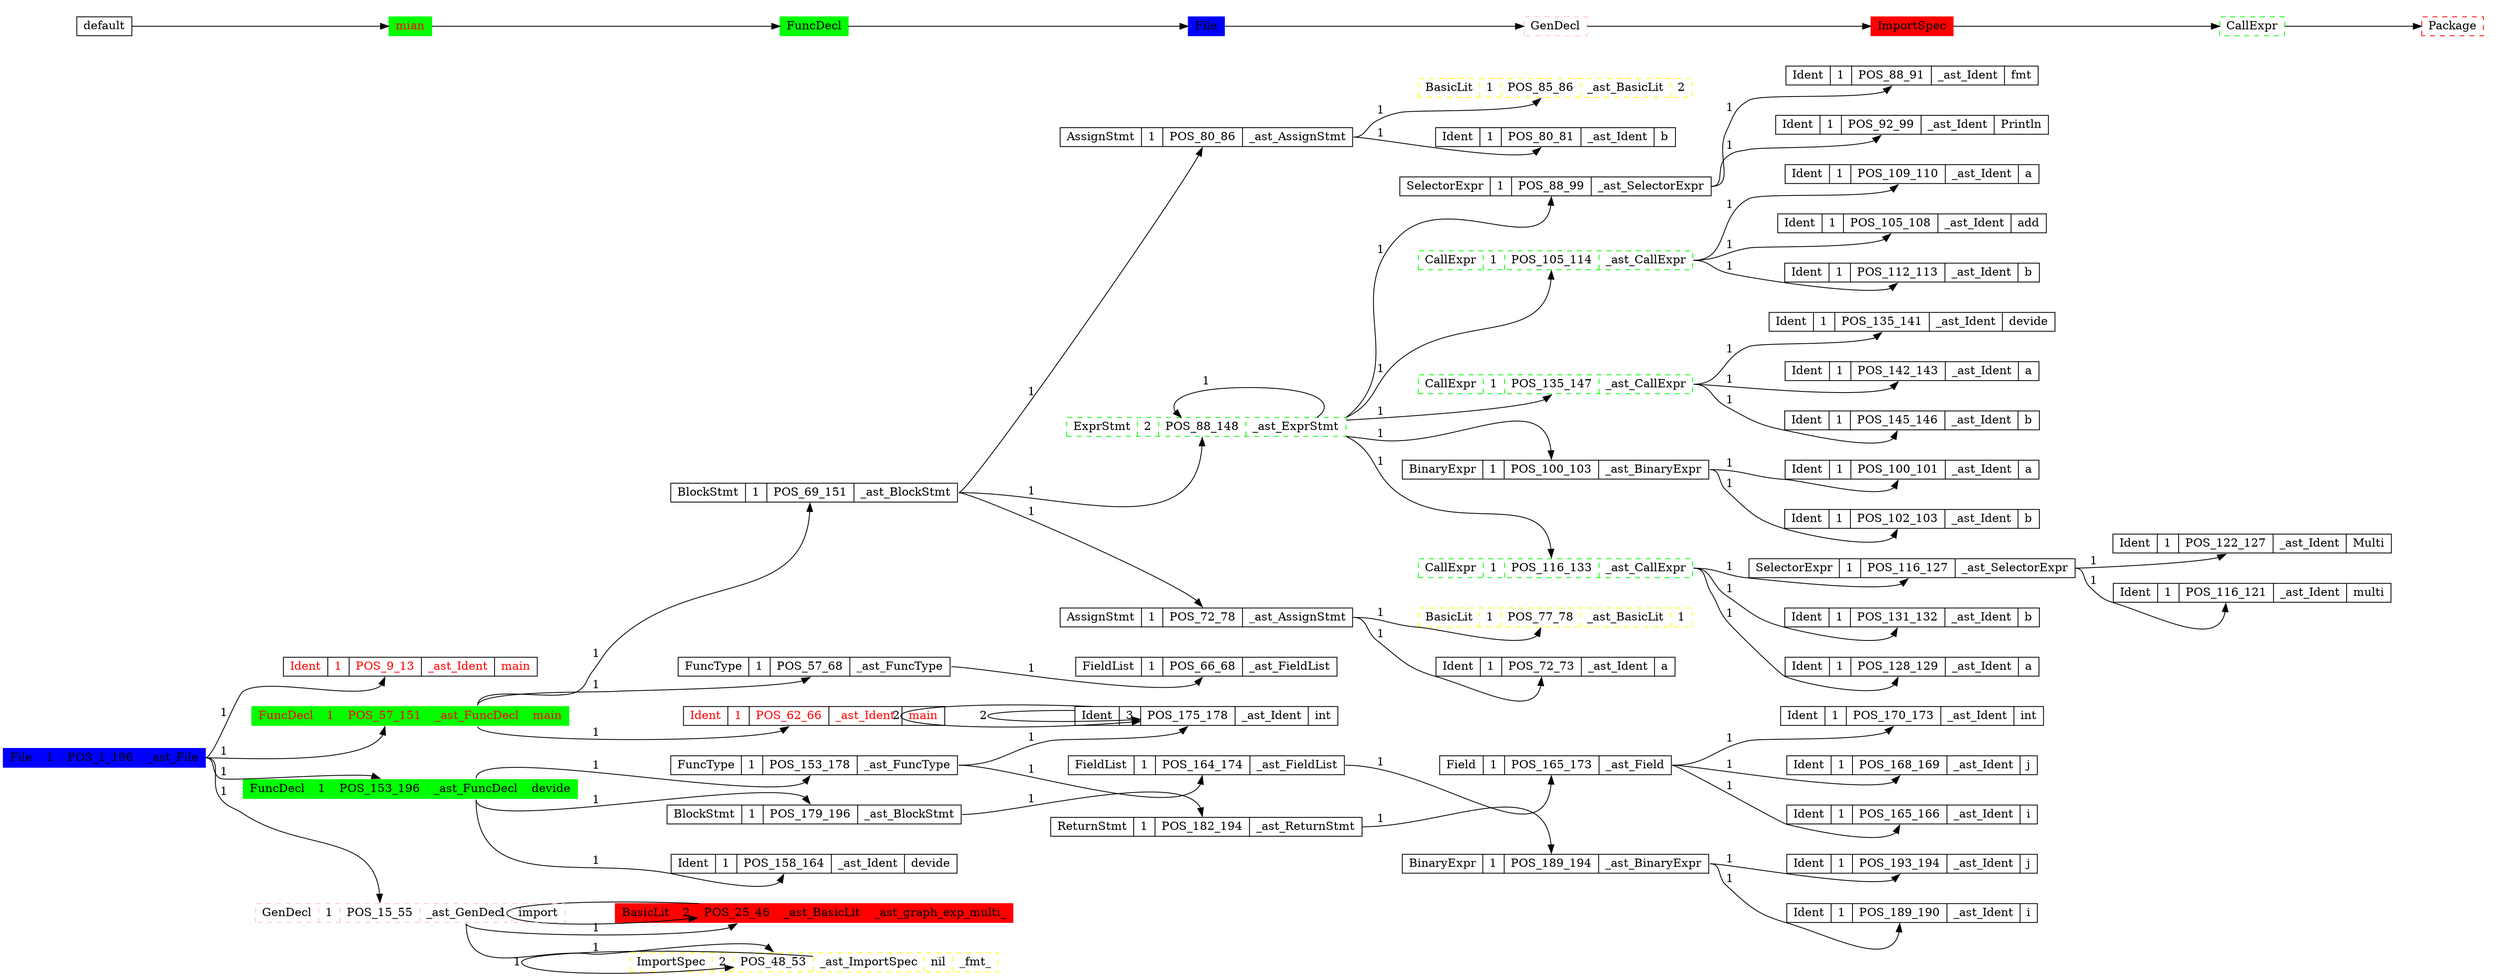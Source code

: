 digraph g {
    nodesep = .5;
    rankdir = LR;    //指定绘图的方向 (LR从左到右绘制)
   	node[shape=record, width=.1, height=.1,color=red,style=filled,fontcolor=black];
	POS_25_46[label="{<ImportSpec> ImportSpec  |<count> 2  |<POS_25_46> POS_25_46 |<_ast_ImportSpec> _ast_ImportSpec |<nil> nil |<_ast_graph_exp_multi_> _ast_graph_exp_multi_ }"];
	node[shape=record, width=.1, height=.1,color=yellow,style=dashed];
	POS_85_86[label="{<BasicLit> BasicLit  |<count> 1  |<POS_85_86> POS_85_86 |<_ast_BasicLit> _ast_BasicLit |<2> 2 }"];
	node[shape=record, width=.1, height=.1,color=black,style=solid,fontcolor=black];
	POS_170_173[label="{<Ident> Ident  |<count> 1  |<POS_170_173> POS_170_173 |<_ast_Ident> _ast_Ident |<int> int }"];
	node[shape=record, width=.1, height=.1,color=black,style=solid,fontcolor=black];
	POS_116_127[label="{<SelectorExpr> SelectorExpr  |<count> 1  |<POS_116_127> POS_116_127 |<_ast_SelectorExpr> _ast_SelectorExpr }"];
	node[shape=record, width=.1, height=.1,color=yellow,style=dashed];
	POS_77_78[label="{<BasicLit> BasicLit  |<count> 1  |<POS_77_78> POS_77_78 |<_ast_BasicLit> _ast_BasicLit |<1> 1 }"];
	node[shape=record, width=.1, height=.1,color=black,style=solid,fontcolor=black];
	POS_88_99[label="{<SelectorExpr> SelectorExpr  |<count> 1  |<POS_88_99> POS_88_99 |<_ast_SelectorExpr> _ast_SelectorExpr }"];
	node[shape=record, width=.1, height=.1,color=green,style=dashed];
	POS_105_114[label="{<CallExpr> CallExpr  |<count> 1  |<POS_105_114> POS_105_114 |<_ast_CallExpr> _ast_CallExpr }"];
	node[shape=record, width=.1, height=.1,color=green,style=dashed];
	POS_135_147[label="{<CallExpr> CallExpr  |<count> 1  |<POS_135_147> POS_135_147 |<_ast_CallExpr> _ast_CallExpr }"];
	node[shape=record, width=.1, height=.1,color=black,style=solid,fontcolor=black];
	POS_69_151[label="{<BlockStmt> BlockStmt  |<count> 1  |<POS_69_151> POS_69_151 |<_ast_BlockStmt> _ast_BlockStmt }"];
	node[shape=record, width=.1, height=.1,color=black,style=solid,fontcolor=black];
	POS_100_101[label="{<Ident> Ident  |<count> 1  |<POS_100_101> POS_100_101 |<_ast_Ident> _ast_Ident |<a> a }"];
	node[shape=record, width=.1, height=.1,color=black,style=solid,fontcolor=black];
	POS_122_127[label="{<Ident> Ident  |<count> 1  |<POS_122_127> POS_122_127 |<_ast_Ident> _ast_Ident |<Multi> Multi }"];
	node[shape=record, width=.1, height=.1,color=black,style=solid,fontcolor=black];
	POS_135_141[label="{<Ident> Ident  |<count> 1  |<POS_135_141> POS_135_141 |<_ast_Ident> _ast_Ident |<devide> devide }"];
	node[shape=record, width=.1, height=.1,color=black,style=solid,fontcolor=black];
	POS_189_194[label="{<BinaryExpr> BinaryExpr  |<count> 1  |<POS_189_194> POS_189_194 |<_ast_BinaryExpr> _ast_BinaryExpr }"];
	node[shape=record, width=.1, height=.1,color=black,style=solid,fontcolor=black];
	POS_168_169[label="{<Ident> Ident  |<count> 1  |<POS_168_169> POS_168_169 |<_ast_Ident> _ast_Ident |<j> j }"];
	node[shape=record, width=.1, height=.1,color=black,style=solid,fontcolor=red];
	POS_9_13[label="{<Ident> Ident  |<count> 1  |<POS_9_13> POS_9_13 |<_ast_Ident> _ast_Ident |<main> main }"];
	node[shape=record, width=.1, height=.1,color=black,style=solid,fontcolor=black];
	POS_109_110[label="{<Ident> Ident  |<count> 1  |<POS_109_110> POS_109_110 |<_ast_Ident> _ast_Ident |<a> a }"];
	node[shape=record, width=.1, height=.1,color=black,style=solid,fontcolor=black];
	POS_153_178[label="{<FuncType> FuncType  |<count> 1  |<POS_153_178> POS_153_178 |<_ast_FuncType> _ast_FuncType }"];
	node[shape=record, width=.1, height=.1,color=yellow,style=dashed];
	POS_48_53[label="{<BasicLit> BasicLit  |<count> 2  |<POS_48_53> POS_48_53 |<_ast_BasicLit> _ast_BasicLit |<_fmt_> _fmt_ }"];
	node[shape=record, width=.1, height=.1,color=black,style=solid,fontcolor=black];
	POS_57_68[label="{<FuncType> FuncType  |<count> 1  |<POS_57_68> POS_57_68 |<_ast_FuncType> _ast_FuncType }"];
	node[shape=record, width=.1, height=.1,color=black,style=solid,fontcolor=black];
	POS_72_73[label="{<Ident> Ident  |<count> 1  |<POS_72_73> POS_72_73 |<_ast_Ident> _ast_Ident |<a> a }"];
	node[shape=record, width=.1, height=.1,color=black,style=solid,fontcolor=black];
	POS_100_103[label="{<BinaryExpr> BinaryExpr  |<count> 1  |<POS_100_103> POS_100_103 |<_ast_BinaryExpr> _ast_BinaryExpr }"];
	node[shape=record, width=.1, height=.1,color=black,style=solid,fontcolor=black];
	POS_179_196[label="{<BlockStmt> BlockStmt  |<count> 1  |<POS_179_196> POS_179_196 |<_ast_BlockStmt> _ast_BlockStmt }"];
	node[shape=record, width=.1, height=.1,color=green,style=filled,fontcolor=red];
	POS_57_151[label="{<FuncDecl> FuncDecl  |<count> 1  |<POS_57_151> POS_57_151 |<_ast_FuncDecl> _ast_FuncDecl |<main> main  }"];
	node[shape=record, width=.1, height=.1,color=black,style=solid,fontcolor=black];
	POS_80_86[label="{<AssignStmt> AssignStmt  |<count> 1  |<POS_80_86> POS_80_86 |<_ast_AssignStmt> _ast_AssignStmt }"];
	node[shape=record, width=.1, height=.1,color=black,style=solid,fontcolor=black];
	POS_102_103[label="{<Ident> Ident  |<count> 1  |<POS_102_103> POS_102_103 |<_ast_Ident> _ast_Ident |<b> b }"];
	node[shape=record, width=.1, height=.1,color=black,style=solid,fontcolor=black];
	POS_105_108[label="{<Ident> Ident  |<count> 1  |<POS_105_108> POS_105_108 |<_ast_Ident> _ast_Ident |<add> add }"];
	node[shape=record, width=.1, height=.1,color=black,style=solid,fontcolor=black];
	POS_88_91[label="{<Ident> Ident  |<count> 1  |<POS_88_91> POS_88_91 |<_ast_Ident> _ast_Ident |<fmt> fmt }"];
	node[shape=record, width=.1, height=.1,color=black,style=solid,fontcolor=black];
	POS_131_132[label="{<Ident> Ident  |<count> 1  |<POS_131_132> POS_131_132 |<_ast_Ident> _ast_Ident |<b> b }"];
	node[shape=record, width=.1, height=.1,color=black,style=solid,fontcolor=black];
	POS_142_143[label="{<Ident> Ident  |<count> 1  |<POS_142_143> POS_142_143 |<_ast_Ident> _ast_Ident |<a> a }"];
	node[shape=record, width=.1, height=.1,color=black,style=solid,fontcolor=black];
	POS_158_164[label="{<Ident> Ident  |<count> 1  |<POS_158_164> POS_158_164 |<_ast_Ident> _ast_Ident |<devide> devide }"];
	node[shape=record, width=.1, height=.1,color=black,style=solid,fontcolor=black];
	POS_116_121[label="{<Ident> Ident  |<count> 1  |<POS_116_121> POS_116_121 |<_ast_Ident> _ast_Ident |<multi> multi }"];
	node[shape=record, width=.1, height=.1,color=black,style=solid,fontcolor=black];
	POS_182_194[label="{<ReturnStmt> ReturnStmt  |<count> 1  |<POS_182_194> POS_182_194 |<_ast_ReturnStmt> _ast_ReturnStmt }"];
	node[shape=record, width=.1, height=.1,color=black,style=solid,fontcolor=black];
	POS_193_194[label="{<Ident> Ident  |<count> 1  |<POS_193_194> POS_193_194 |<_ast_Ident> _ast_Ident |<j> j }"];
	node[shape=record, width=.1, height=.1,color=yellow,style=dashed];
	POS_25_46[label="{<BasicLit> BasicLit  |<count> 2  |<POS_25_46> POS_25_46 |<_ast_BasicLit> _ast_BasicLit |<_ast_graph_exp_multi_> _ast_graph_exp_multi_ }"];
	node[shape=record, width=.1, height=.1,color=green,style=dashed];
	POS_88_148[label="{<CallExpr> CallExpr  |<count> 2  |<POS_88_148> POS_88_148 |<_ast_CallExpr> _ast_CallExpr }"];
	node[shape=record, width=.1, height=.1,color=black,style=solid,fontcolor=black];
	POS_165_173[label="{<Field> Field  |<count> 1  |<POS_165_173> POS_165_173 |<_ast_Field> _ast_Field }"];
	node[shape=record, width=.1, height=.1,color=black,style=solid,fontcolor=black];
	POS_175_178[label="{<FieldList> FieldList  |<count> 3  |<POS_175_178> POS_175_178 |<_ast_FieldList> _ast_FieldList }"];
	node[shape=record, width=.1, height=.1,color=black,style=solid,fontcolor=black];
	POS_175_178[label="{<Field> Field  |<count> 3  |<POS_175_178> POS_175_178 |<_ast_Field> _ast_Field }"];
	node[shape=record, width=.1, height=.1,color=green,style=filled];
	POS_153_196[label="{<FuncDecl> FuncDecl  |<count> 1  |<POS_153_196> POS_153_196 |<_ast_FuncDecl> _ast_FuncDecl |<devide> devide }"];
	node[shape=record, width=.1, height=.1,color=black,style=solid,fontcolor=black];
	POS_165_166[label="{<Ident> Ident  |<count> 1  |<POS_165_166> POS_165_166 |<_ast_Ident> _ast_Ident |<i> i }"];
	node[shape=record, width=.1, height=.1,color=black,style=solid,fontcolor=black];
	POS_66_68[label="{<FieldList> FieldList  |<count> 1  |<POS_66_68> POS_66_68 |<_ast_FieldList> _ast_FieldList }"];
	node[shape=record, width=.1, height=.1,color=black,style=solid,fontcolor=black];
	POS_112_113[label="{<Ident> Ident  |<count> 1  |<POS_112_113> POS_112_113 |<_ast_Ident> _ast_Ident |<b> b }"];
	node[shape=record, width=.1, height=.1,color=green,style=dashed];
	POS_116_133[label="{<CallExpr> CallExpr  |<count> 1  |<POS_116_133> POS_116_133 |<_ast_CallExpr> _ast_CallExpr }"];
	node[shape=record, width=.1, height=.1,color=black,style=solid,fontcolor=black];
	POS_128_129[label="{<Ident> Ident  |<count> 1  |<POS_128_129> POS_128_129 |<_ast_Ident> _ast_Ident |<a> a }"];
	node[shape=record, width=.1, height=.1,color=black,style=solid,fontcolor=black];
	POS_145_146[label="{<Ident> Ident  |<count> 1  |<POS_145_146> POS_145_146 |<_ast_Ident> _ast_Ident |<b> b }"];
	node[shape=record, width=.1, height=.1,color=pink,style=dashed];
	POS_15_55[label="{<GenDecl> GenDecl  |<count> 1  |<POS_15_55> POS_15_55 |<_ast_GenDecl> _ast_GenDecl |<import> import }"];
	node[shape=record, width=.1, height=.1,color=black,style=solid,fontcolor=red];
	POS_62_66[label="{<Ident> Ident  |<count> 1  |<POS_62_66> POS_62_66 |<_ast_Ident> _ast_Ident |<main> main }"];
	node[shape=record, width=.1, height=.1,color=black,style=solid,fontcolor=black];
	POS_92_99[label="{<Ident> Ident  |<count> 1  |<POS_92_99> POS_92_99 |<_ast_Ident> _ast_Ident |<Println> Println }"];
	node[shape=record, width=.1, height=.1,color=black,style=solid,fontcolor=black];
	POS_164_174[label="{<FieldList> FieldList  |<count> 1  |<POS_164_174> POS_164_174 |<_ast_FieldList> _ast_FieldList }"];
	node[shape=record, width=.1, height=.1,color=black,style=solid,fontcolor=black];
	POS_175_178[label="{<Ident> Ident  |<count> 3  |<POS_175_178> POS_175_178 |<_ast_Ident> _ast_Ident |<int> int }"];
	node[shape=record, width=.1, height=.1,color=black,style=solid,fontcolor=black];
	POS_80_81[label="{<Ident> Ident  |<count> 1  |<POS_80_81> POS_80_81 |<_ast_Ident> _ast_Ident |<b> b }"];
	node[shape=record, width=.1, height=.1,color=black,style=solid,fontcolor=black];
	POS_88_148[label="{<ExprStmt> ExprStmt  |<count> 2  |<POS_88_148> POS_88_148 |<_ast_ExprStmt> _ast_ExprStmt }"];
	node[shape=record, width=.1, height=.1,color=black,style=solid,fontcolor=black];
	POS_72_78[label="{<AssignStmt> AssignStmt  |<count> 1  |<POS_72_78> POS_72_78 |<_ast_AssignStmt> _ast_AssignStmt }"];
	node[shape=record, width=.1, height=.1,color=black,style=solid,fontcolor=black];
	POS_189_190[label="{<Ident> Ident  |<count> 1  |<POS_189_190> POS_189_190 |<_ast_Ident> _ast_Ident |<i> i }"];
	node[shape=record, width=.1, height=.1,color=blue,style=filled];
	POS_1_196[label="{<File> File  |<count> 1  |<POS_1_196> POS_1_196 |<_ast_File> _ast_File }"];
	node[shape=record, width=.1, height=.1,color=red,style=filled,fontcolor=black];
	POS_48_53[label="{<ImportSpec> ImportSpec  |<count> 2  |<POS_48_53> POS_48_53 |<_ast_ImportSpec> _ast_ImportSpec |<nil> nil |<_fmt_> _fmt_ }"];
	POS_116_127:_ast_SelectorExpr -> POS_122_127: POS_122_127 [label= 1 ];
	POS_100_103:_ast_BinaryExpr -> POS_102_103: POS_102_103 [label= 1 ];
	POS_105_114:_ast_CallExpr -> POS_109_110: POS_109_110 [label= 1 ];
	POS_88_148:_ast_CallExpr -> POS_105_114: POS_105_114 [label= 1 ];
	POS_182_194:_ast_ReturnStmt -> POS_189_194: POS_189_194 [label= 1 ];
	POS_105_114:_ast_CallExpr -> POS_105_108: POS_105_108 [label= 1 ];
	POS_88_148:_ast_ExprStmt -> POS_88_148: POS_88_148 [label= 1 ];
	POS_175_178:_ast_FieldList -> POS_175_178: POS_175_178 [label= 2 ];
	POS_165_173:_ast_Field -> POS_168_169: POS_168_169 [label= 1 ];
	POS_48_53:_ast_ImportSpec -> POS_48_53: POS_48_53 [label= 1 ];
	POS_80_86:_ast_AssignStmt -> POS_85_86: POS_85_86 [label= 1 ];
	POS_135_147:_ast_CallExpr -> POS_145_146: POS_145_146 [label= 1 ];
	POS_1_196:_ast_File -> POS_57_151: POS_57_151 [label= 1 ];
	POS_88_148:_ast_CallExpr -> POS_88_99: POS_88_99 [label= 1 ];
	POS_105_114:_ast_CallExpr -> POS_112_113: POS_112_113 [label= 1 ];
	POS_88_148:_ast_CallExpr -> POS_116_133: POS_116_133 [label= 1 ];
	POS_72_78:_ast_AssignStmt -> POS_77_78: POS_77_78 [label= 1 ];
	POS_88_148:_ast_CallExpr -> POS_100_103: POS_100_103 [label= 1 ];
	POS_135_147:_ast_CallExpr -> POS_142_143: POS_142_143 [label= 1 ];
	POS_153_178:_ast_FuncType -> POS_175_178: POS_175_178 [label= 1 ];
	POS_1_196:_ast_File -> POS_153_196: POS_153_196 [label= 1 ];
	POS_57_68:_ast_FuncType -> POS_66_68: POS_66_68 [label= 1 ];
	POS_72_78:_ast_AssignStmt -> POS_72_73: POS_72_73 [label= 1 ];
	POS_116_133:_ast_CallExpr -> POS_131_132: POS_131_132 [label= 1 ];
	POS_88_148:_ast_CallExpr -> POS_135_147: POS_135_147 [label= 1 ];
	POS_165_173:_ast_Field -> POS_170_173: POS_170_173 [label= 1 ];
	POS_179_196:_ast_BlockStmt -> POS_182_194: POS_182_194 [label= 1 ];
	POS_1_196:_ast_File -> POS_9_13: POS_9_13 [label= 1 ];
	POS_25_46:_ast_ImportSpec -> POS_25_46: POS_25_46 [label= 1 ];
	POS_1_196:_ast_File -> POS_15_55: POS_15_55 [label= 1 ];
	POS_88_99:_ast_SelectorExpr -> POS_92_99: POS_92_99 [label= 1 ];
	POS_100_103:_ast_BinaryExpr -> POS_100_101: POS_100_101 [label= 1 ];
	POS_135_147:_ast_CallExpr -> POS_135_141: POS_135_141 [label= 1 ];
	POS_153_178:_ast_FuncType -> POS_164_174: POS_164_174 [label= 1 ];
	POS_153_196:_ast_FuncDecl -> POS_179_196: POS_179_196 [label= 1 ];
	POS_15_55:_ast_GenDecl -> POS_25_46: POS_25_46 [label= 1 ];
	POS_57_151:_ast_FuncDecl -> POS_62_66: POS_62_66 [label= 1 ];
	POS_57_151:_ast_FuncDecl -> POS_57_68: POS_57_68 [label= 1 ];
	POS_69_151:_ast_BlockStmt -> POS_88_148: POS_88_148 [label= 1 ];
	POS_164_174:_ast_FieldList -> POS_165_173: POS_165_173 [label= 1 ];
	POS_189_194:_ast_BinaryExpr -> POS_189_190: POS_189_190 [label= 1 ];
	POS_69_151:_ast_BlockStmt -> POS_72_78: POS_72_78 [label= 1 ];
	POS_80_86:_ast_AssignStmt -> POS_80_81: POS_80_81 [label= 1 ];
	POS_175_178:_ast_Field -> POS_175_178: POS_175_178 [label= 2 ];
	POS_189_194:_ast_BinaryExpr -> POS_193_194: POS_193_194 [label= 1 ];
	POS_153_196:_ast_FuncDecl -> POS_158_164: POS_158_164 [label= 1 ];
	POS_88_99:_ast_SelectorExpr -> POS_88_91: POS_88_91 [label= 1 ];
	POS_165_173:_ast_Field -> POS_165_166: POS_165_166 [label= 1 ];
	POS_15_55:_ast_GenDecl -> POS_48_53: POS_48_53 [label= 1 ];
	POS_116_127:_ast_SelectorExpr -> POS_116_121: POS_116_121 [label= 1 ];
	POS_116_133:_ast_CallExpr -> POS_116_127: POS_116_127 [label= 1 ];
	POS_69_151:_ast_BlockStmt -> POS_80_86: POS_80_86 [label= 1 ];
	POS_116_133:_ast_CallExpr -> POS_128_129: POS_128_129 [label= 1 ];
	POS_57_151:_ast_FuncDecl -> POS_69_151: POS_69_151 [label= 1 ];
	POS_153_196:_ast_FuncDecl -> POS_153_178: POS_153_178 [label= 1 ];
	subgraph clustera { 
	style=invis;
	rank=same;
	rankdir=LR;
	node[shape=record, width=.1, height=.1,color=black,style=solid,fontcolor=black];
	default[label="{<default>default}",color=black,style=solid,fontcolor=black ];
	main[label="{<main>mian}", color=green,style=filled,fontcolor=red  ];
	FuncDecl[label="{<FuncDecl>FuncDecl}", color=green,style=filled ];
 	File[label="{<File>File}", color=blue,style=filled ];
	ImportSpec[label="{<ImportSpec>ImportSpec}", color=red,style=filled,fontcolor=black ];
 	CallExpr[label="{<CallExpr>CallExpr}", color=green,style=dashed ];
	Package[label="{<Package>Package}", color=red,style=dashed ];
 	GenDecl[label="{<GenDecl>GenDecl}", color=pink,style=dashed];
	default -> main -> FuncDecl -> File -> GenDecl -> ImportSpec -> CallExpr -> Package;
	}

}